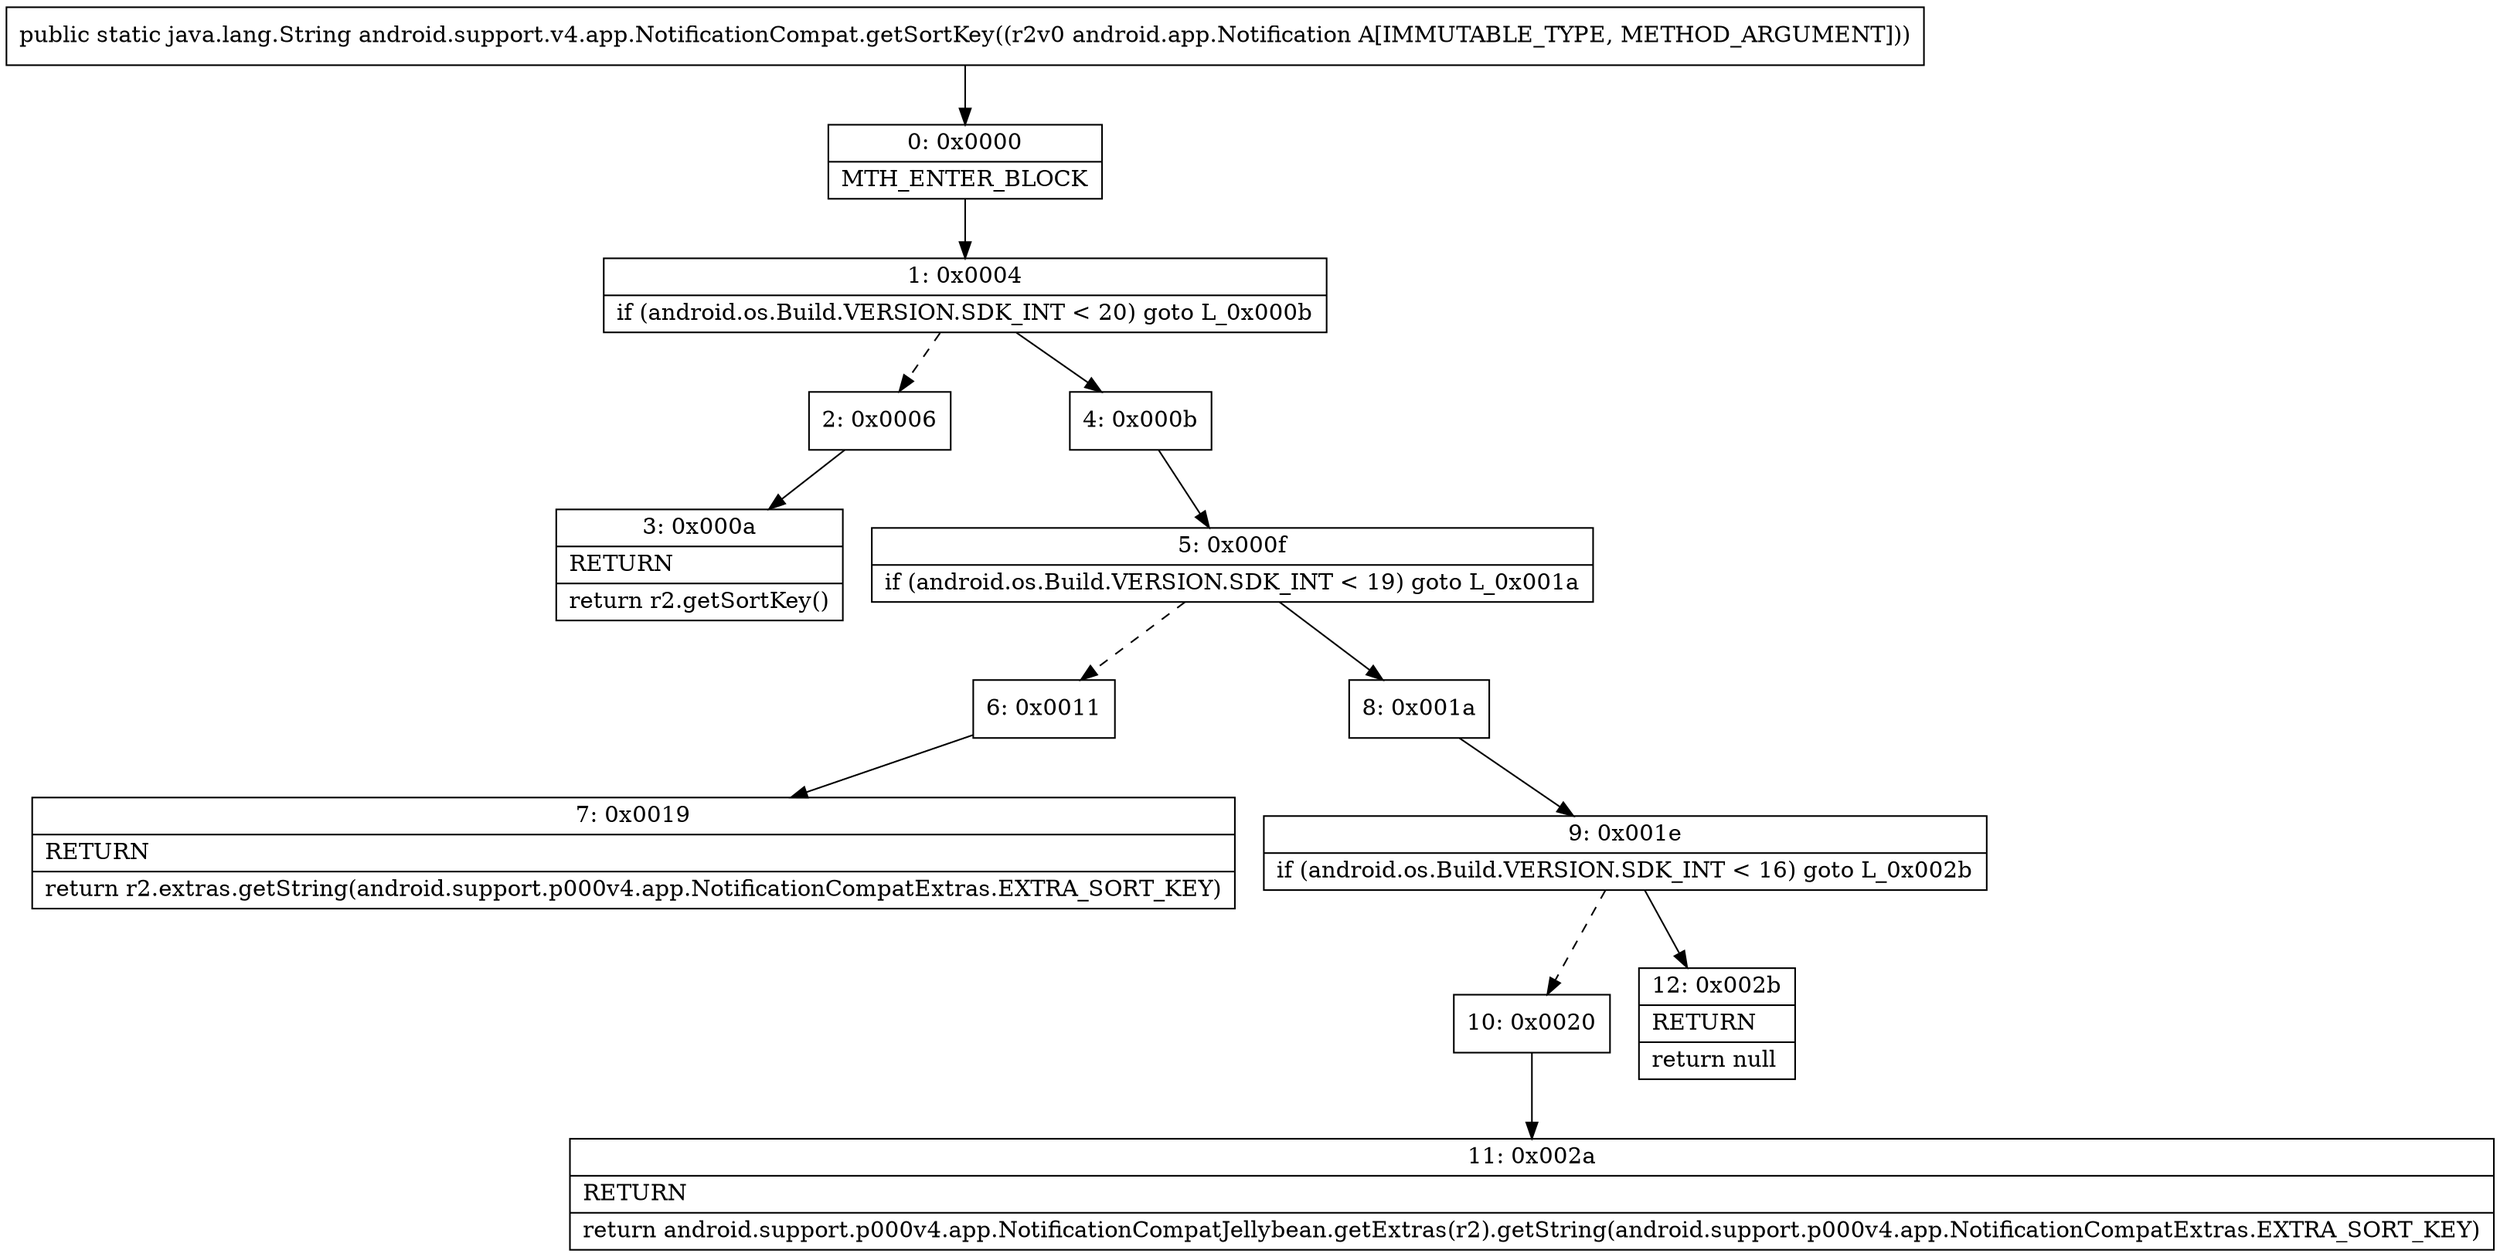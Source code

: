 digraph "CFG forandroid.support.v4.app.NotificationCompat.getSortKey(Landroid\/app\/Notification;)Ljava\/lang\/String;" {
Node_0 [shape=record,label="{0\:\ 0x0000|MTH_ENTER_BLOCK\l}"];
Node_1 [shape=record,label="{1\:\ 0x0004|if (android.os.Build.VERSION.SDK_INT \< 20) goto L_0x000b\l}"];
Node_2 [shape=record,label="{2\:\ 0x0006}"];
Node_3 [shape=record,label="{3\:\ 0x000a|RETURN\l|return r2.getSortKey()\l}"];
Node_4 [shape=record,label="{4\:\ 0x000b}"];
Node_5 [shape=record,label="{5\:\ 0x000f|if (android.os.Build.VERSION.SDK_INT \< 19) goto L_0x001a\l}"];
Node_6 [shape=record,label="{6\:\ 0x0011}"];
Node_7 [shape=record,label="{7\:\ 0x0019|RETURN\l|return r2.extras.getString(android.support.p000v4.app.NotificationCompatExtras.EXTRA_SORT_KEY)\l}"];
Node_8 [shape=record,label="{8\:\ 0x001a}"];
Node_9 [shape=record,label="{9\:\ 0x001e|if (android.os.Build.VERSION.SDK_INT \< 16) goto L_0x002b\l}"];
Node_10 [shape=record,label="{10\:\ 0x0020}"];
Node_11 [shape=record,label="{11\:\ 0x002a|RETURN\l|return android.support.p000v4.app.NotificationCompatJellybean.getExtras(r2).getString(android.support.p000v4.app.NotificationCompatExtras.EXTRA_SORT_KEY)\l}"];
Node_12 [shape=record,label="{12\:\ 0x002b|RETURN\l|return null\l}"];
MethodNode[shape=record,label="{public static java.lang.String android.support.v4.app.NotificationCompat.getSortKey((r2v0 android.app.Notification A[IMMUTABLE_TYPE, METHOD_ARGUMENT])) }"];
MethodNode -> Node_0;
Node_0 -> Node_1;
Node_1 -> Node_2[style=dashed];
Node_1 -> Node_4;
Node_2 -> Node_3;
Node_4 -> Node_5;
Node_5 -> Node_6[style=dashed];
Node_5 -> Node_8;
Node_6 -> Node_7;
Node_8 -> Node_9;
Node_9 -> Node_10[style=dashed];
Node_9 -> Node_12;
Node_10 -> Node_11;
}

